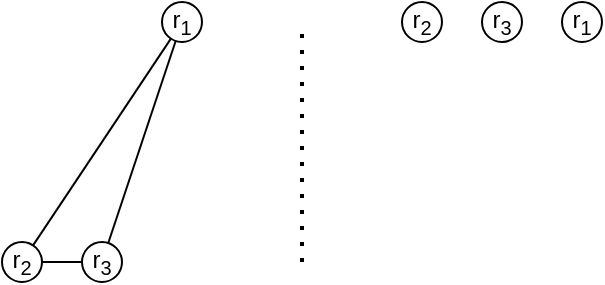 <mxfile version="13.7.3" type="github">
  <diagram id="A-LmfKYpB8UCyNGo7hl0" name="Page-1">
    <mxGraphModel dx="677" dy="368" grid="1" gridSize="10" guides="1" tooltips="1" connect="1" arrows="1" fold="1" page="1" pageScale="1" pageWidth="827" pageHeight="1169" math="0" shadow="0">
      <root>
        <mxCell id="0" />
        <mxCell id="1" parent="0" />
        <mxCell id="aoN4cDrbatNpjfmjVTDS-1" value="r&lt;sub&gt;1&lt;/sub&gt;" style="ellipse;whiteSpace=wrap;html=1;aspect=fixed;" vertex="1" parent="1">
          <mxGeometry x="270" y="190" width="20" height="20" as="geometry" />
        </mxCell>
        <mxCell id="aoN4cDrbatNpjfmjVTDS-13" style="edgeStyle=orthogonalEdgeStyle;rounded=0;orthogonalLoop=1;jettySize=auto;html=1;exitX=1;exitY=0.5;exitDx=0;exitDy=0;entryX=0;entryY=0.5;entryDx=0;entryDy=0;endArrow=none;endFill=0;" edge="1" parent="1" source="aoN4cDrbatNpjfmjVTDS-2" target="aoN4cDrbatNpjfmjVTDS-3">
          <mxGeometry relative="1" as="geometry" />
        </mxCell>
        <mxCell id="aoN4cDrbatNpjfmjVTDS-2" value="r&lt;sub&gt;2&lt;/sub&gt;" style="ellipse;whiteSpace=wrap;html=1;aspect=fixed;" vertex="1" parent="1">
          <mxGeometry x="190" y="310" width="20" height="20" as="geometry" />
        </mxCell>
        <mxCell id="aoN4cDrbatNpjfmjVTDS-3" value="r&lt;sub&gt;3&lt;/sub&gt;" style="ellipse;whiteSpace=wrap;html=1;aspect=fixed;" vertex="1" parent="1">
          <mxGeometry x="230" y="310" width="20" height="20" as="geometry" />
        </mxCell>
        <mxCell id="aoN4cDrbatNpjfmjVTDS-7" value="r&lt;sub&gt;1&lt;/sub&gt;" style="ellipse;whiteSpace=wrap;html=1;aspect=fixed;" vertex="1" parent="1">
          <mxGeometry x="470" y="190" width="20" height="20" as="geometry" />
        </mxCell>
        <mxCell id="aoN4cDrbatNpjfmjVTDS-8" value="r&lt;sub&gt;2&lt;/sub&gt;" style="ellipse;whiteSpace=wrap;html=1;aspect=fixed;" vertex="1" parent="1">
          <mxGeometry x="390" y="190" width="20" height="20" as="geometry" />
        </mxCell>
        <mxCell id="aoN4cDrbatNpjfmjVTDS-9" value="r&lt;sub&gt;3&lt;/sub&gt;" style="ellipse;whiteSpace=wrap;html=1;aspect=fixed;" vertex="1" parent="1">
          <mxGeometry x="430" y="190" width="20" height="20" as="geometry" />
        </mxCell>
        <mxCell id="aoN4cDrbatNpjfmjVTDS-10" value="" style="endArrow=none;html=1;" edge="1" parent="1" source="aoN4cDrbatNpjfmjVTDS-2" target="aoN4cDrbatNpjfmjVTDS-1">
          <mxGeometry width="50" height="50" relative="1" as="geometry">
            <mxPoint x="410" y="310" as="sourcePoint" />
            <mxPoint x="460" y="260" as="targetPoint" />
          </mxGeometry>
        </mxCell>
        <mxCell id="aoN4cDrbatNpjfmjVTDS-11" value="" style="endArrow=none;html=1;" edge="1" parent="1" source="aoN4cDrbatNpjfmjVTDS-3" target="aoN4cDrbatNpjfmjVTDS-1">
          <mxGeometry width="50" height="50" relative="1" as="geometry">
            <mxPoint x="290" y="320" as="sourcePoint" />
            <mxPoint x="340" y="270" as="targetPoint" />
          </mxGeometry>
        </mxCell>
        <mxCell id="aoN4cDrbatNpjfmjVTDS-14" value="" style="endArrow=none;dashed=1;html=1;dashPattern=1 3;strokeWidth=2;" edge="1" parent="1">
          <mxGeometry width="50" height="50" relative="1" as="geometry">
            <mxPoint x="340" y="320" as="sourcePoint" />
            <mxPoint x="340" y="200" as="targetPoint" />
          </mxGeometry>
        </mxCell>
      </root>
    </mxGraphModel>
  </diagram>
</mxfile>
